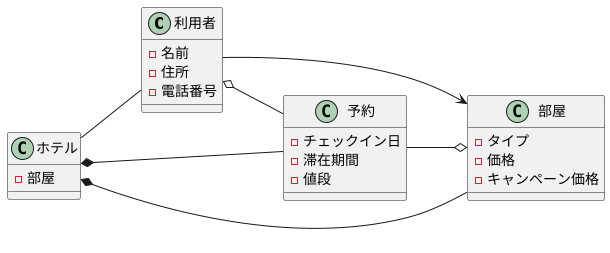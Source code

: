 @startuml ホテル
 left to right direction
class "利用者" as user {
-名前
-住所
-電話番号
}
class "ホテル" as hotel {
-部屋
}
class "部屋" as room {
-タイプ
-価格
-キャンペーン価格
}
class "予約" as reserve {
-チェックイン日
-滞在期間
-値段
}
hotel *-- room
hotel -- user
user --> room
reserve --o room
user o-- reserve
hotel *-- reserve
@enduml